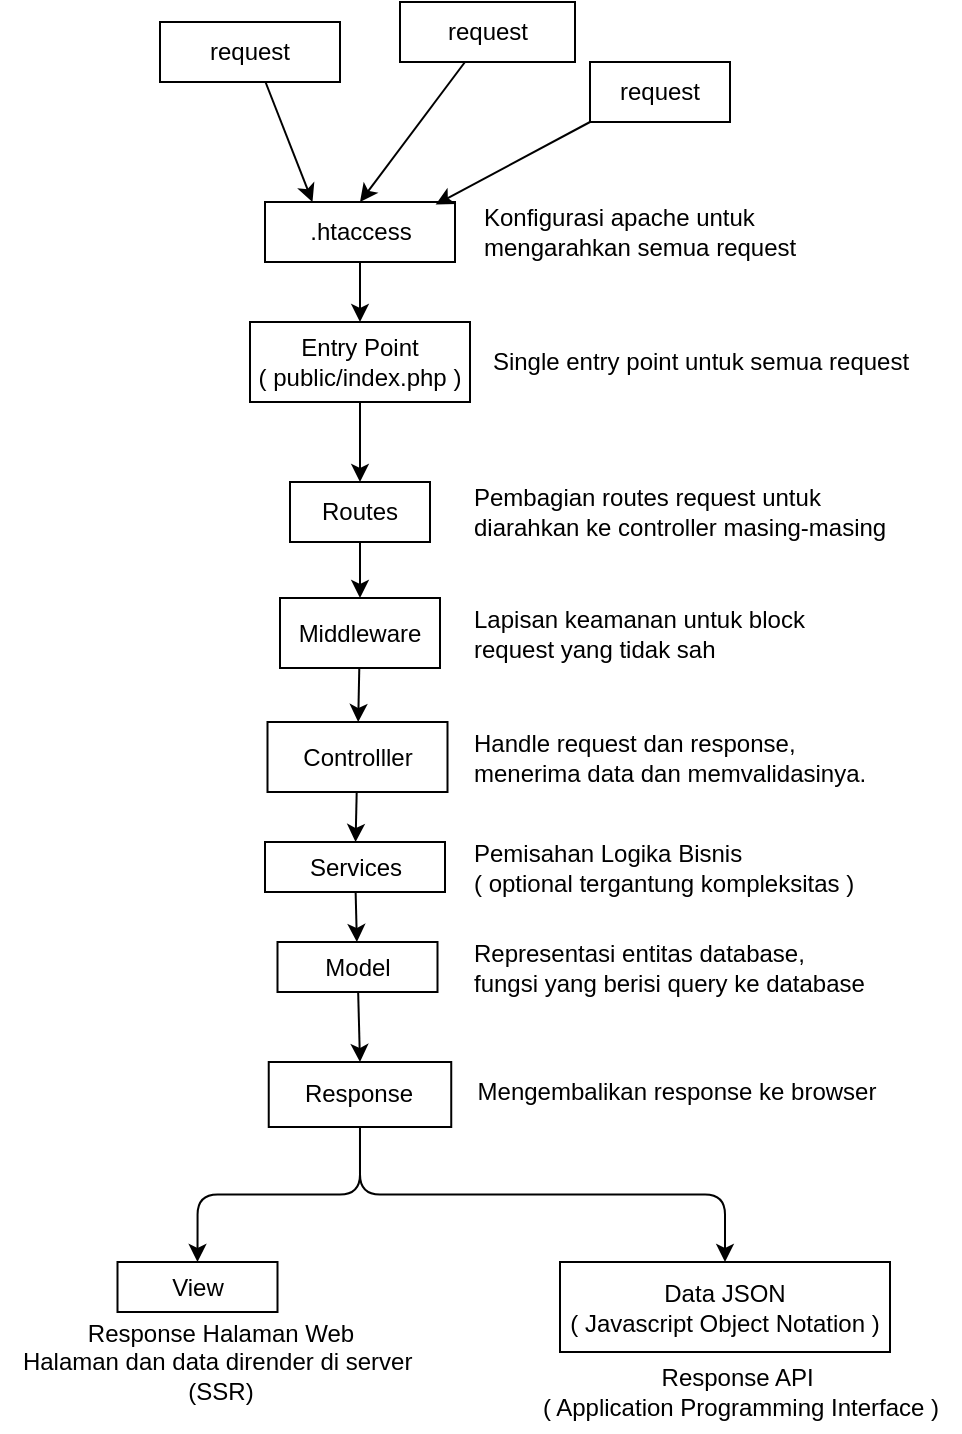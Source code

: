 <mxfile>
    <diagram id="FUhqPDkTiPkOKkNwsPi7" name="Page-1">
        <mxGraphModel dx="805" dy="468" grid="1" gridSize="10" guides="1" tooltips="1" connect="1" arrows="1" fold="1" page="0" pageScale="1" pageWidth="850" pageHeight="1100" math="0" shadow="0">
            <root>
                <mxCell id="0"/>
                <mxCell id="1" parent="0"/>
                <mxCell id="2" value="" style="edgeStyle=none;html=1;" parent="1" source="3" target="5" edge="1">
                    <mxGeometry relative="1" as="geometry"/>
                </mxCell>
                <mxCell id="3" value="Routes" style="whiteSpace=wrap;html=1;" parent="1" vertex="1">
                    <mxGeometry x="795" y="680" width="70" height="30" as="geometry"/>
                </mxCell>
                <mxCell id="4" value="" style="edgeStyle=none;html=1;" parent="1" source="5" target="7" edge="1">
                    <mxGeometry relative="1" as="geometry"/>
                </mxCell>
                <mxCell id="5" value="Middleware" style="whiteSpace=wrap;html=1;" parent="1" vertex="1">
                    <mxGeometry x="790" y="738" width="80" height="35" as="geometry"/>
                </mxCell>
                <mxCell id="6" value="" style="edgeStyle=none;html=1;" parent="1" source="7" target="9" edge="1">
                    <mxGeometry relative="1" as="geometry"/>
                </mxCell>
                <mxCell id="7" value="Controlller" style="whiteSpace=wrap;html=1;" parent="1" vertex="1">
                    <mxGeometry x="783.75" y="800" width="90" height="35" as="geometry"/>
                </mxCell>
                <mxCell id="8" value="" style="edgeStyle=none;html=1;" parent="1" source="9" target="10" edge="1">
                    <mxGeometry relative="1" as="geometry"/>
                </mxCell>
                <mxCell id="9" value="Services" style="whiteSpace=wrap;html=1;" parent="1" vertex="1">
                    <mxGeometry x="782.5" y="860" width="90" height="25" as="geometry"/>
                </mxCell>
                <mxCell id="29" style="edgeStyle=none;html=1;entryX=0.5;entryY=0;entryDx=0;entryDy=0;" edge="1" parent="1" source="10" target="24">
                    <mxGeometry relative="1" as="geometry"/>
                </mxCell>
                <mxCell id="10" value="Model" style="whiteSpace=wrap;html=1;" parent="1" vertex="1">
                    <mxGeometry x="788.75" y="910" width="80" height="25" as="geometry"/>
                </mxCell>
                <mxCell id="11" style="edgeStyle=none;html=1;entryX=0.5;entryY=0;entryDx=0;entryDy=0;" parent="1" source="12" target="3" edge="1">
                    <mxGeometry relative="1" as="geometry"/>
                </mxCell>
                <mxCell id="12" value="Entry Point&lt;div&gt;( public/index.php )&lt;/div&gt;" style="rounded=0;whiteSpace=wrap;html=1;" parent="1" vertex="1">
                    <mxGeometry x="775" y="600" width="110" height="40" as="geometry"/>
                </mxCell>
                <mxCell id="13" style="edgeStyle=none;html=1;" parent="1" source="14" target="12" edge="1">
                    <mxGeometry relative="1" as="geometry"/>
                </mxCell>
                <mxCell id="14" value=".htaccess" style="rounded=0;whiteSpace=wrap;html=1;" parent="1" vertex="1">
                    <mxGeometry x="782.5" y="540" width="95" height="30" as="geometry"/>
                </mxCell>
                <mxCell id="15" style="edgeStyle=none;html=1;entryX=0.5;entryY=0;entryDx=0;entryDy=0;" parent="1" source="16" target="14" edge="1">
                    <mxGeometry relative="1" as="geometry"/>
                </mxCell>
                <mxCell id="16" value="request" style="rounded=0;whiteSpace=wrap;html=1;" parent="1" vertex="1">
                    <mxGeometry x="850" y="440" width="87.5" height="30" as="geometry"/>
                </mxCell>
                <mxCell id="17" value="request" style="rounded=0;whiteSpace=wrap;html=1;" parent="1" vertex="1">
                    <mxGeometry x="945" y="470" width="70" height="30" as="geometry"/>
                </mxCell>
                <mxCell id="18" style="edgeStyle=none;html=1;exitX=0.586;exitY=1;exitDx=0;exitDy=0;entryX=0.25;entryY=0;entryDx=0;entryDy=0;exitPerimeter=0;" parent="1" source="19" target="14" edge="1">
                    <mxGeometry relative="1" as="geometry"/>
                </mxCell>
                <mxCell id="19" value="request" style="rounded=0;whiteSpace=wrap;html=1;" parent="1" vertex="1">
                    <mxGeometry x="730" y="450" width="90" height="30" as="geometry"/>
                </mxCell>
                <mxCell id="20" style="edgeStyle=none;html=1;exitX=0;exitY=1;exitDx=0;exitDy=0;entryX=0.898;entryY=0.042;entryDx=0;entryDy=0;entryPerimeter=0;" parent="1" source="17" target="14" edge="1">
                    <mxGeometry relative="1" as="geometry"/>
                </mxCell>
                <mxCell id="21" value="View" style="whiteSpace=wrap;html=1;" vertex="1" parent="1">
                    <mxGeometry x="708.75" y="1070" width="80" height="25" as="geometry"/>
                </mxCell>
                <mxCell id="30" style="edgeStyle=orthogonalEdgeStyle;html=1;entryX=0.5;entryY=0;entryDx=0;entryDy=0;exitX=0.5;exitY=1;exitDx=0;exitDy=0;" edge="1" parent="1" source="24" target="21">
                    <mxGeometry relative="1" as="geometry"/>
                </mxCell>
                <mxCell id="31" style="edgeStyle=orthogonalEdgeStyle;html=1;entryX=0.5;entryY=0;entryDx=0;entryDy=0;exitX=0.5;exitY=1;exitDx=0;exitDy=0;" edge="1" parent="1" source="24" target="26">
                    <mxGeometry relative="1" as="geometry"/>
                </mxCell>
                <mxCell id="24" value="Response" style="whiteSpace=wrap;html=1;" vertex="1" parent="1">
                    <mxGeometry x="784.37" y="970" width="91.25" height="32.5" as="geometry"/>
                </mxCell>
                <mxCell id="26" value="Data JSON&lt;div&gt;( Javascript Object Notation )&lt;/div&gt;" style="whiteSpace=wrap;html=1;" vertex="1" parent="1">
                    <mxGeometry x="930" y="1070" width="165" height="45" as="geometry"/>
                </mxCell>
                <mxCell id="32" value="Pemisahan Logika Bisnis&amp;nbsp;&lt;div&gt;( optional tergantung kompleksitas )&lt;/div&gt;" style="text;html=1;align=left;verticalAlign=middle;resizable=0;points=[];autosize=1;strokeColor=none;fillColor=none;" vertex="1" parent="1">
                    <mxGeometry x="885" y="852.5" width="210" height="40" as="geometry"/>
                </mxCell>
                <mxCell id="33" value="Single entry point untuk semua request" style="text;html=1;align=center;verticalAlign=middle;resizable=0;points=[];autosize=1;strokeColor=none;fillColor=none;" vertex="1" parent="1">
                    <mxGeometry x="885" y="605" width="230" height="30" as="geometry"/>
                </mxCell>
                <mxCell id="34" value="Pembagian routes request untuk&amp;nbsp;&lt;div&gt;diarahkan ke controller masing-masing&lt;/div&gt;" style="text;html=1;align=left;verticalAlign=middle;resizable=0;points=[];autosize=1;strokeColor=none;fillColor=none;" vertex="1" parent="1">
                    <mxGeometry x="885" y="675" width="230" height="40" as="geometry"/>
                </mxCell>
                <mxCell id="35" value="Lapisan keamanan untuk block&amp;nbsp;&lt;div&gt;request yang tidak sah&lt;/div&gt;" style="text;html=1;align=left;verticalAlign=middle;resizable=0;points=[];autosize=1;strokeColor=none;fillColor=none;" vertex="1" parent="1">
                    <mxGeometry x="885" y="735.5" width="190" height="40" as="geometry"/>
                </mxCell>
                <mxCell id="36" value="Handle request dan response,&amp;nbsp;&lt;div&gt;menerima data dan memvalidasinya.&lt;/div&gt;" style="text;html=1;align=left;verticalAlign=middle;resizable=0;points=[];autosize=1;strokeColor=none;fillColor=none;" vertex="1" parent="1">
                    <mxGeometry x="885" y="797.5" width="220" height="40" as="geometry"/>
                </mxCell>
                <mxCell id="37" value="Representasi entitas database,&amp;nbsp;&lt;div&gt;fungsi yang berisi query ke database&lt;/div&gt;" style="text;html=1;align=left;verticalAlign=middle;resizable=0;points=[];autosize=1;strokeColor=none;fillColor=none;" vertex="1" parent="1">
                    <mxGeometry x="885" y="902.5" width="220" height="40" as="geometry"/>
                </mxCell>
                <mxCell id="38" value="Mengembalikan response ke browser" style="text;html=1;align=center;verticalAlign=middle;resizable=0;points=[];autosize=1;strokeColor=none;fillColor=none;" vertex="1" parent="1">
                    <mxGeometry x="877.5" y="970" width="220" height="30" as="geometry"/>
                </mxCell>
                <mxCell id="39" value="Response API&amp;nbsp;&lt;div&gt;( Application Programming Interface )&lt;/div&gt;" style="text;html=1;align=center;verticalAlign=middle;resizable=0;points=[];autosize=1;strokeColor=none;fillColor=none;" vertex="1" parent="1">
                    <mxGeometry x="910" y="1115" width="220" height="40" as="geometry"/>
                </mxCell>
                <mxCell id="40" value="Response Halaman Web&lt;div&gt;Halaman dan data dirender di server&amp;nbsp;&lt;/div&gt;&lt;div&gt;(SSR)&lt;/div&gt;" style="text;html=1;align=center;verticalAlign=middle;resizable=0;points=[];autosize=1;strokeColor=none;fillColor=none;" vertex="1" parent="1">
                    <mxGeometry x="650" y="1090" width="220" height="60" as="geometry"/>
                </mxCell>
                <mxCell id="41" value="Konfigurasi apache untuk&amp;nbsp;&lt;div&gt;mengarahkan semua request&lt;/div&gt;" style="text;html=1;align=left;verticalAlign=middle;resizable=0;points=[];autosize=1;strokeColor=none;fillColor=none;" vertex="1" parent="1">
                    <mxGeometry x="890" y="535" width="180" height="40" as="geometry"/>
                </mxCell>
            </root>
        </mxGraphModel>
    </diagram>
</mxfile>